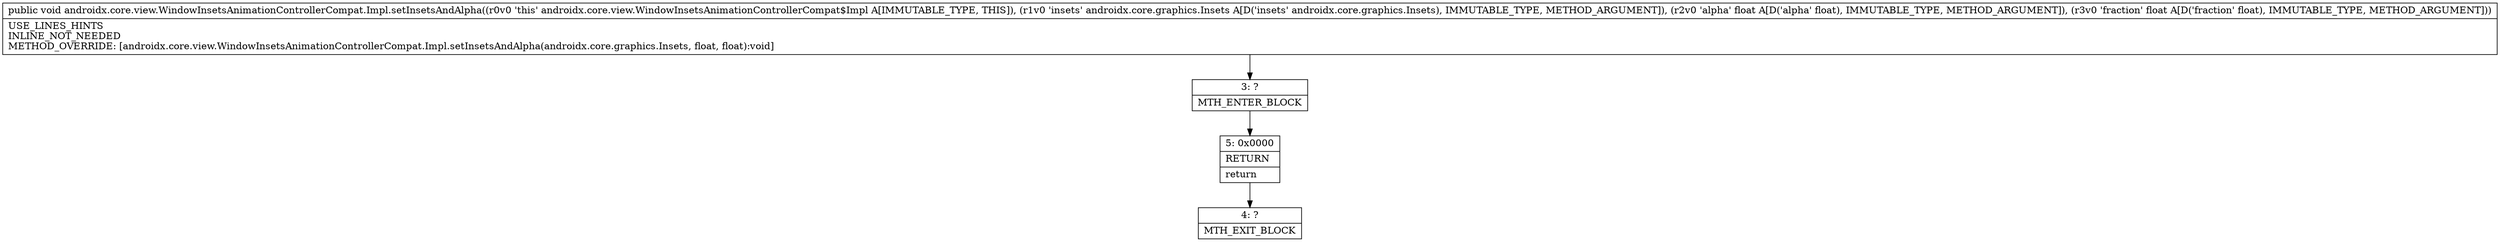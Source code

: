 digraph "CFG forandroidx.core.view.WindowInsetsAnimationControllerCompat.Impl.setInsetsAndAlpha(Landroidx\/core\/graphics\/Insets;FF)V" {
Node_3 [shape=record,label="{3\:\ ?|MTH_ENTER_BLOCK\l}"];
Node_5 [shape=record,label="{5\:\ 0x0000|RETURN\l|return\l}"];
Node_4 [shape=record,label="{4\:\ ?|MTH_EXIT_BLOCK\l}"];
MethodNode[shape=record,label="{public void androidx.core.view.WindowInsetsAnimationControllerCompat.Impl.setInsetsAndAlpha((r0v0 'this' androidx.core.view.WindowInsetsAnimationControllerCompat$Impl A[IMMUTABLE_TYPE, THIS]), (r1v0 'insets' androidx.core.graphics.Insets A[D('insets' androidx.core.graphics.Insets), IMMUTABLE_TYPE, METHOD_ARGUMENT]), (r2v0 'alpha' float A[D('alpha' float), IMMUTABLE_TYPE, METHOD_ARGUMENT]), (r3v0 'fraction' float A[D('fraction' float), IMMUTABLE_TYPE, METHOD_ARGUMENT]))  | USE_LINES_HINTS\lINLINE_NOT_NEEDED\lMETHOD_OVERRIDE: [androidx.core.view.WindowInsetsAnimationControllerCompat.Impl.setInsetsAndAlpha(androidx.core.graphics.Insets, float, float):void]\l}"];
MethodNode -> Node_3;Node_3 -> Node_5;
Node_5 -> Node_4;
}

